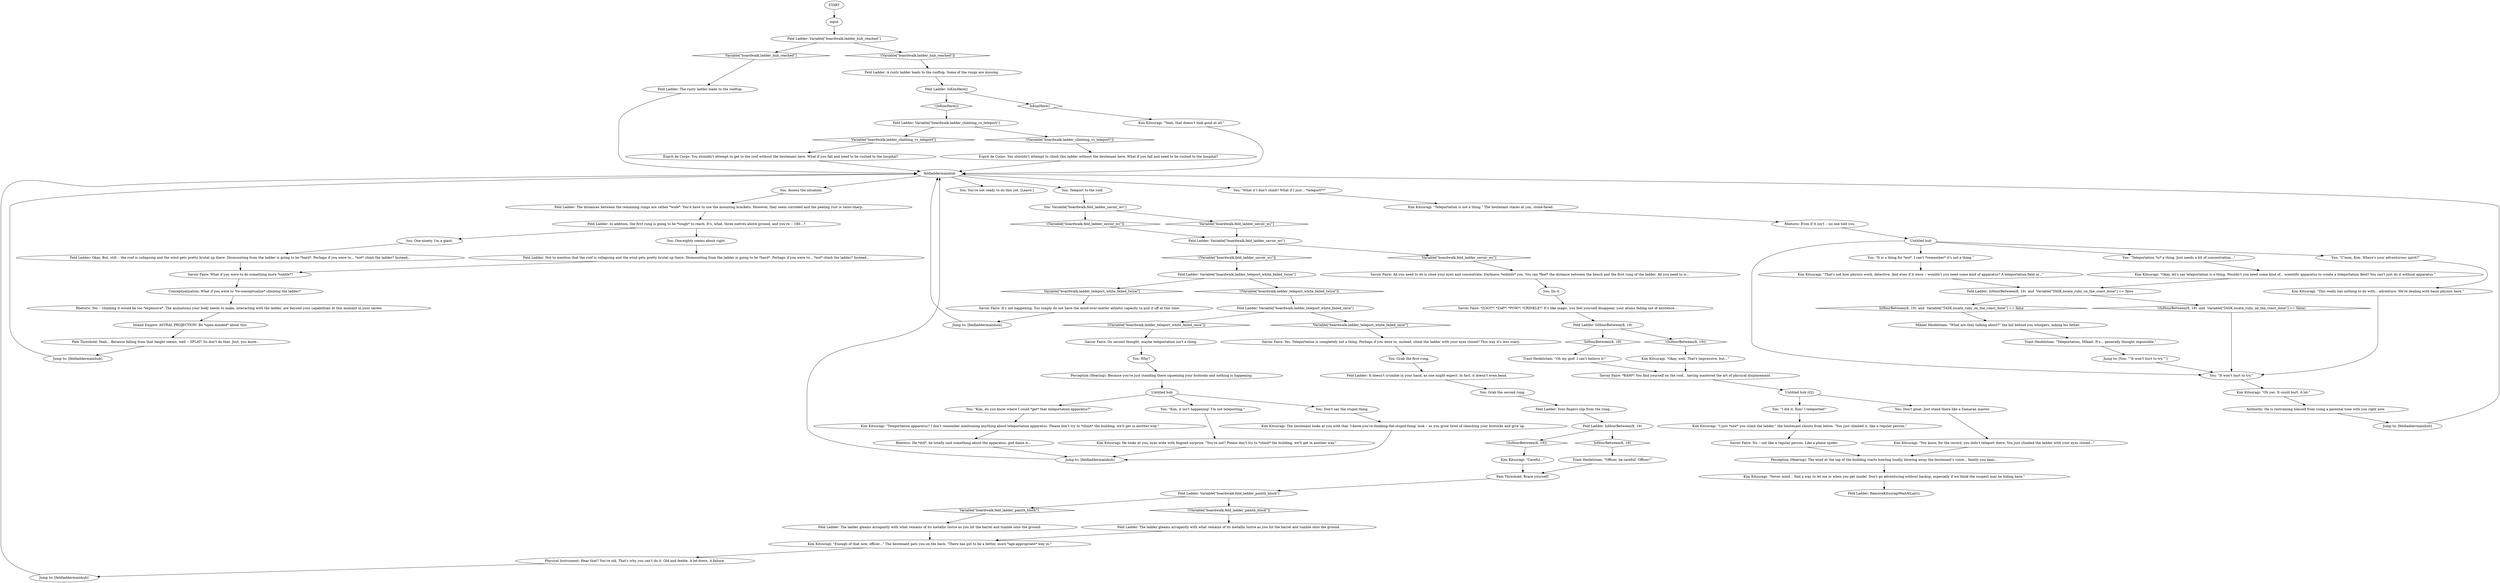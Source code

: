 # BOARDWALK / LADDER
# Savoir Faire White Check to climb up.
# ==================================================
digraph G {
	  0 [label="START"];
	  1 [label="input"];
	  2 [label="Kim Kitsuragi: \"That's not how physics work, detective. And even if it were -- wouldn't you need some kind of apparatus? A teleportation field or...\""];
	  3 [label="Feld Ladder: Variable[\"boardwalk.ladder_climbing_vs_teleport\"]"];
	  4 [label="Variable[\"boardwalk.ladder_climbing_vs_teleport\"]", shape=diamond];
	  5 [label="!(Variable[\"boardwalk.ladder_climbing_vs_teleport\"])", shape=diamond];
	  6 [label="Feld Ladder: In addition, the first rung is going to be *tough* to reach. It's, what, three metres above ground, and you're -- 180...?"];
	  7 [label="You: Assess the situation."];
	  8 [label="Trant Heidelstam: \"Oh my god! I can't believe it!\""];
	  9 [label="Rhetoric: Even if it isn't -- no one told you."];
	  10 [label="Kim Kitsuragi: \"Okay, well. That's impressive, but...\""];
	  11 [label="Feld Ladder: The rusty ladder leads to the rooftop."];
	  12 [label="You: \"Kim, it isn't happening! I'm not teleporting.\""];
	  13 [label="Feld Ladder: Variable[\"boardwalk.ladder_teleport_white_failed_twice\"]"];
	  14 [label="Variable[\"boardwalk.ladder_teleport_white_failed_twice\"]", shape=diamond];
	  15 [label="!(Variable[\"boardwalk.ladder_teleport_white_failed_twice\"])", shape=diamond];
	  16 [label="Kim Kitsuragi: \"You know, for the record, you didn't teleport there. You just climbed the ladder with your eyes closed...\""];
	  17 [label="Feld Ladder: Variable[\"boardwalk.ladder_hub_reached\"]"];
	  18 [label="Variable[\"boardwalk.ladder_hub_reached\"]", shape=diamond];
	  19 [label="!(Variable[\"boardwalk.ladder_hub_reached\"])", shape=diamond];
	  20 [label="Savoir Faire: What if you were to do something more *subtle*?"];
	  21 [label="Savoir Faire: *BAM*! You find yourself on the roof... having mastered the art of physical displacement."];
	  22 [label="Untitled hub"];
	  23 [label="Kim Kitsuragi: He looks at you, eyes wide with feigned surprise. \"You're not? Please don't try to *climb* the building, we'll get in another way.\""];
	  24 [label="You: Don't say the stupid thing."];
	  25 [label="You: You're not ready to do this yet. [Leave.]"];
	  26 [label="Kim Kitsuragi: \"This really has nothing to do with... adventure. We're dealing with basic physics here.\""];
	  27 [label="Perception (Hearing): The wind at the top of the building starts howling loudly, blowing away the lieutenant's voice... faintly you hear..."];
	  28 [label="Jump to: [You: \"\"It won't hurt to try.\"\"]"];
	  29 [label="Esprit de Corps: You shouldn't attempt to climb this ladder without the lieutenant here. What if you fall and need to be rushed to the hospital?"];
	  30 [label="Inland Empire: ASTRAL PROJECTION! Be *open-minded* about this."];
	  31 [label="You: \"It is a thing for *me*. I can't *remember* it's not a thing.\""];
	  32 [label="Rhetoric: He *did*, he totally said something about the apparatus, god damn it..."];
	  33 [label="Conceptualization: What if you were to *re-conceptualize* climbing the ladder?"];
	  35 [label="Feld Ladder: IsHourBetween(8, 19)"];
	  36 [label="IsHourBetween(8, 19)", shape=diamond];
	  37 [label="!(IsHourBetween(8, 19))", shape=diamond];
	  38 [label="Savoir Faire: No -- not like a regular person. Like a phase spider."];
	  39 [label="Kim Kitsuragi: \"Teleportation apparatus? I don't remember mentioning anything about teleportation apparatus. Please don't try to *climb* the building, we'll get in another way.\""];
	  40 [label="Savoir Faire: Yes. Teleportation is completely not a thing. Perhaps if you were to, instead, climb the ladder with your eyes closed? This way it's less scary."];
	  41 [label="Trant Heidelstam: \"Teleportation, Mikael. It's... generally thought impossible.\""];
	  42 [label="Trant Heidelstam: \"Officer, be careful! Officer!\""];
	  43 [label="You: Grab the second rung."];
	  44 [label="You: Teleport to the roof."];
	  45 [label="You: Variable[\"boardwalk.feld_ladder_savoir_wc\"]"];
	  46 [label="Variable[\"boardwalk.feld_ladder_savoir_wc\"]", shape=diamond];
	  47 [label="!(Variable[\"boardwalk.feld_ladder_savoir_wc\"])", shape=diamond];
	  48 [label="Feld Ladder: IsHourBetween(8, 19)  and  Variable[\"TASK.locate_ruby_on_the_coast_done\"] == false"];
	  49 [label="IsHourBetween(8, 19)  and  Variable[\"TASK.locate_ruby_on_the_coast_done\"] == false", shape=diamond];
	  50 [label="!(IsHourBetween(8, 19)  and  Variable[\"TASK.locate_ruby_on_the_coast_done\"] == false)", shape=diamond];
	  51 [label="Physical Instrument: Hear that? You're old. That's why you can't do it. Old and feeble. A let-down. A failure."];
	  52 [label="Pain Threshold: Yeah... Because falling from that height seems, well -- SPLAT! So don't do that. Just, you know..."];
	  53 [label="Jump to: [feldladdermainhub]"];
	  54 [label="Pain Threshold: Brace yourself!"];
	  55 [label="You: \"I did it, Kim! I teleported!\""];
	  56 [label="Mikael Heidelstam: \"What are they talking about?\" the kid behind you whispers, asking his father."];
	  57 [label="Kim Kitsuragi: \"Yeah, that doesn't look good at all.\""];
	  58 [label="You: \"Teleportation *is* a thing. Just needs a bit of concentration...\""];
	  59 [label="Kim Kitsuragi: \"I just *saw* you climb the ladder,\" the lieutenant shouts from below. \"You just climbed it, like a regular person.\""];
	  60 [label="Jump to: [feldladdermainhub]"];
	  61 [label="Rhetoric: Yes -- climbing it would be too *expensive*. The animations your body needs to make, interacting with the ladder, are beyond your capabilities at this moment in your career."];
	  62 [label="Jump to: [feldladdermainhub]"];
	  63 [label="Jump to: [feldladdermainhub]"];
	  64 [label="You: One-eighty seems about right."];
	  65 [label="Perception (Hearing): Because you're just standing there squeezing your buttocks and nothing is happening."];
	  66 [label="You: Don't gloat. Just stand there like a Samaran master."];
	  67 [label="You: \"What if I don't climb? What if I just... *teleport*?\""];
	  68 [label="Kim Kitsuragi: \"Never mind... find a way to let me in when you get inside! Don't go adventuring without backup, especially if we think the suspect may be hiding here.\""];
	  69 [label="Kim Kitsuragi: \"Careful...\""];
	  70 [label="You: Why?"];
	  71 [label="Feld Ladder: The ladder gleams arrogantly with what remains of its metallic lustre as you hit the barrel and tumble onto the ground."];
	  72 [label="Savoir Faire: It's not happening. You simply do not have the mind-over-matter athletic capacity to pull it off at this time."];
	  73 [label="Savoir Faire: On second thought, maybe teleportation isn't a thing."];
	  74 [label="Kim Kitsuragi: \"Oh yes. It could hurt. A lot.\""];
	  75 [label="You: \"C'mon, Kim. Where's your adventurous spirit?\""];
	  76 [label="Savoir Faire: All you need to do is close your eyes and concentrate. Darkness *enfolds* you. You can *feel* the distance between the bench and the first rung of the ladder. All you need to is..."];
	  77 [label="Kim Kitsuragi: \"Enough of that now, officer...\" The lieutenant pats you on the back. \"There has got to be a better, more *age-appropriate* way in.\""];
	  78 [label="Feld Ladder: Variable[\"boardwalk.feld_ladder_painth_block\"]"];
	  79 [label="Variable[\"boardwalk.feld_ladder_painth_block\"]", shape=diamond];
	  80 [label="!(Variable[\"boardwalk.feld_ladder_painth_block\"])", shape=diamond];
	  81 [label="Feld Ladder: RemoveKitsuragiWaitAtLair();"];
	  82 [label="Kim Kitsuragi: \"Teleportation is not a thing.\" The lieutenant stares at you, stone-faced."];
	  83 [label="Kim Kitsuragi: \"Okay, let's say teleportation is a thing. Wouldn't you need some kind of... scientific apparatus to create a teleportation field? You can't just do it without apparatus.\""];
	  84 [label="Untitled hub"];
	  85 [label="Feld Ladder: IsHourBetween(8, 19)"];
	  86 [label="IsHourBetween(8, 19)", shape=diamond];
	  87 [label="!(IsHourBetween(8, 19))", shape=diamond];
	  88 [label="You: \"It won't hurt to try.\""];
	  89 [label="Savoir Faire: *ZOOT*! *ZAP*! *POW*! *CRINKLE*! It's like magic, you feel yourself disappear, your atoms fading out of existence..."];
	  90 [label="Feld Ladder: Variable[\"boardwalk.ladder_teleport_white_failed_once\"]"];
	  91 [label="Variable[\"boardwalk.ladder_teleport_white_failed_once\"]", shape=diamond];
	  92 [label="!(Variable[\"boardwalk.ladder_teleport_white_failed_once\"])", shape=diamond];
	  93 [label="Feld Ladder: Okay. But, still -- the roof is collapsing and the wind gets pretty brutal up there. Dismounting from the ladder is going to be *hard*. Perhaps if you were to... *not* climb the ladder? Instead..."];
	  94 [label="Feld Ladder: A rusty ladder leads to the rooftop. Some of the rungs are missing."];
	  95 [label="Feld Ladder: IsKimHere()"];
	  96 [label="IsKimHere()", shape=diamond];
	  97 [label="!(IsKimHere())", shape=diamond];
	  98 [label="Esprit de Corps: You shouldn't attempt to get to the roof without the lieutenant here. What if you fall and need to be rushed to the hospital?"];
	  99 [label="Feld Ladder: Your fingers slip from the rung..."];
	  100 [label="You: \"Kim, do you know where I could *get* that teleportation apparatus?\""];
	  101 [label="Kim Kitsuragi: The lieutenant looks at you with that 'I-know-you're-thinking-the-stupid-thing' look -- as you grow tired of clenching your buttocks and give up."];
	  102 [label="Untitled hub (02)"];
	  103 [label="Feld Ladder: Variable[\"boardwalk.feld_ladder_savoir_wc\"]"];
	  104 [label="Variable[\"boardwalk.feld_ladder_savoir_wc\"]", shape=diamond];
	  105 [label="!(Variable[\"boardwalk.feld_ladder_savoir_wc\"])", shape=diamond];
	  106 [label="Feld Ladder: It doesn't crumble in your hand, as one might expect. In fact, it doesn't even bend."];
	  107 [label="feldladdermainhub"];
	  108 [label="You: One-ninety. I'm a giant."];
	  109 [label="You: Grab the first rung."];
	  110 [label="Feld Ladder: Not to mention that the roof is collapsing and the wind gets pretty brutal up there. Dismounting from the ladder is going to be *hard*. Perhaps if you were to... *not* climb the ladder? Instead..."];
	  111 [label="Authority: He is restraining himself from using a parental tone with you right now."];
	  112 [label="Feld Ladder: The ladder gleams arrogantly with what remains of its metallic lustre as you hit the barrel and tumble onto the ground."];
	  113 [label="Feld Ladder: The distances between the remaining rungs are rather *wide*. You'd have to use the mounting brackets. However, they seem corroded and the peeling rust is razor-sharp."];
	  114 [label="Jump to: [feldladdermainhub]"];
	  115 [label="You: Do it."];
	  0 -> 1
	  1 -> 17
	  2 -> 48
	  3 -> 4
	  3 -> 5
	  4 -> 98
	  5 -> 29
	  6 -> 64
	  6 -> 108
	  7 -> 113
	  8 -> 21
	  9 -> 22
	  10 -> 21
	  11 -> 107
	  12 -> 23
	  13 -> 14
	  13 -> 15
	  14 -> 72
	  15 -> 90
	  16 -> 27
	  17 -> 18
	  17 -> 19
	  18 -> 11
	  19 -> 94
	  20 -> 33
	  21 -> 102
	  22 -> 88
	  22 -> 58
	  22 -> 75
	  22 -> 31
	  23 -> 62
	  24 -> 101
	  26 -> 88
	  27 -> 68
	  28 -> 88
	  29 -> 107
	  30 -> 52
	  31 -> 2
	  32 -> 62
	  33 -> 61
	  35 -> 36
	  35 -> 37
	  36 -> 42
	  37 -> 69
	  38 -> 27
	  39 -> 32
	  40 -> 109
	  41 -> 28
	  42 -> 54
	  43 -> 99
	  44 -> 45
	  45 -> 46
	  45 -> 47
	  46 -> 103
	  47 -> 103
	  48 -> 49
	  48 -> 50
	  49 -> 56
	  50 -> 88
	  51 -> 53
	  52 -> 60
	  53 -> 107
	  54 -> 78
	  55 -> 59
	  56 -> 41
	  57 -> 107
	  58 -> 83
	  59 -> 38
	  60 -> 107
	  61 -> 30
	  62 -> 107
	  63 -> 107
	  64 -> 110
	  65 -> 84
	  66 -> 16
	  67 -> 82
	  68 -> 81
	  69 -> 54
	  70 -> 65
	  71 -> 77
	  72 -> 63
	  73 -> 70
	  74 -> 111
	  75 -> 26
	  76 -> 115
	  77 -> 51
	  78 -> 80
	  78 -> 79
	  79 -> 112
	  80 -> 71
	  82 -> 9
	  83 -> 48
	  84 -> 24
	  84 -> 100
	  84 -> 12
	  85 -> 86
	  85 -> 87
	  86 -> 8
	  87 -> 10
	  88 -> 74
	  89 -> 85
	  90 -> 91
	  90 -> 92
	  91 -> 40
	  92 -> 73
	  93 -> 20
	  94 -> 95
	  95 -> 96
	  95 -> 97
	  96 -> 57
	  97 -> 3
	  98 -> 107
	  99 -> 35
	  100 -> 39
	  101 -> 62
	  102 -> 66
	  102 -> 55
	  103 -> 104
	  103 -> 105
	  104 -> 76
	  105 -> 13
	  106 -> 43
	  107 -> 25
	  107 -> 67
	  107 -> 44
	  107 -> 7
	  108 -> 93
	  109 -> 106
	  110 -> 20
	  111 -> 114
	  112 -> 77
	  113 -> 6
	  114 -> 107
	  115 -> 89
}

